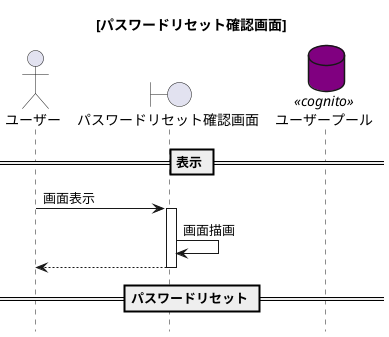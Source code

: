 @startuml{パスワードリセット確認画面.png}
title [パスワードリセット確認画面]
hide footbox

actor ユーザー as user
boundary パスワードリセット確認画面 as view_1
database ユーザープール as user_pools <<cognito>> #purple

== 表示 ==
user -> view_1 :画面表示
activate view_1
    view_1 -> view_1 :画面描画
    view_1 --> user
deactivate view_1

== パスワードリセット ==


@enduml
